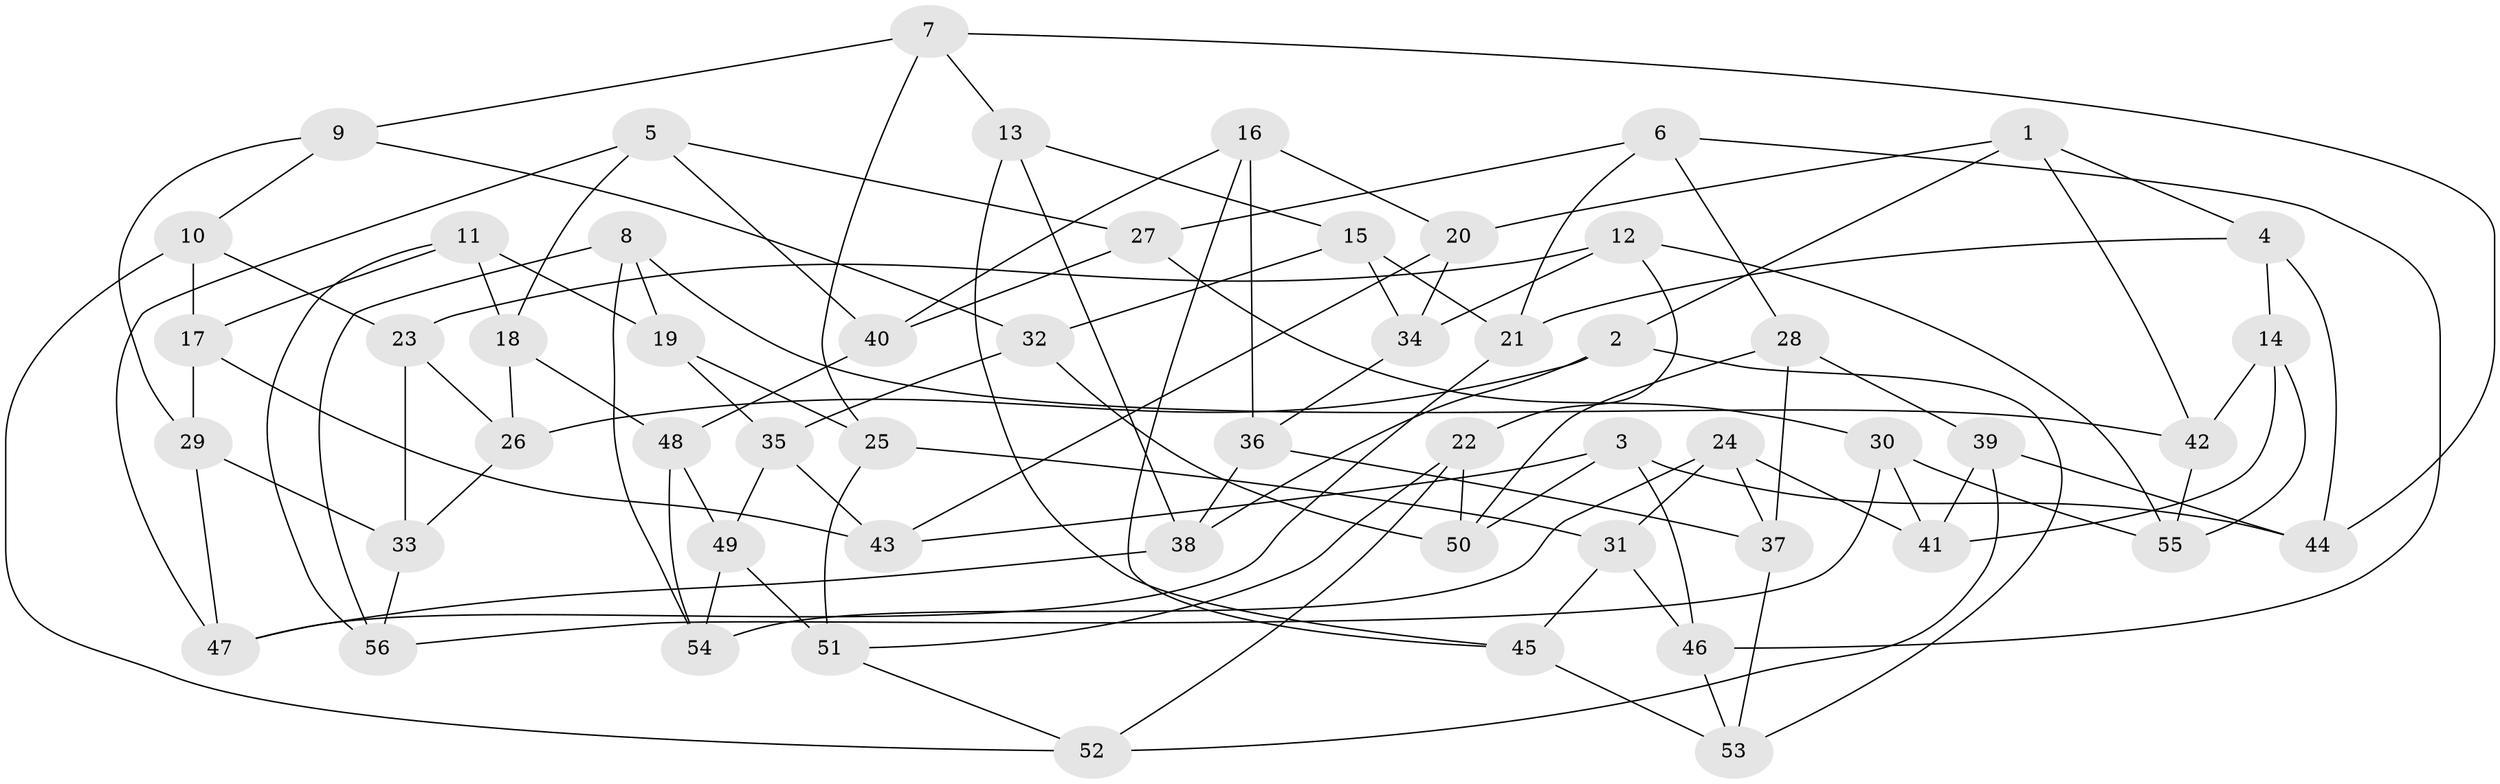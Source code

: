 // Generated by graph-tools (version 1.1) at 2025/26/03/09/25 03:26:53]
// undirected, 56 vertices, 112 edges
graph export_dot {
graph [start="1"]
  node [color=gray90,style=filled];
  1;
  2;
  3;
  4;
  5;
  6;
  7;
  8;
  9;
  10;
  11;
  12;
  13;
  14;
  15;
  16;
  17;
  18;
  19;
  20;
  21;
  22;
  23;
  24;
  25;
  26;
  27;
  28;
  29;
  30;
  31;
  32;
  33;
  34;
  35;
  36;
  37;
  38;
  39;
  40;
  41;
  42;
  43;
  44;
  45;
  46;
  47;
  48;
  49;
  50;
  51;
  52;
  53;
  54;
  55;
  56;
  1 -- 20;
  1 -- 42;
  1 -- 4;
  1 -- 2;
  2 -- 26;
  2 -- 53;
  2 -- 38;
  3 -- 50;
  3 -- 44;
  3 -- 46;
  3 -- 43;
  4 -- 14;
  4 -- 21;
  4 -- 44;
  5 -- 47;
  5 -- 40;
  5 -- 27;
  5 -- 18;
  6 -- 21;
  6 -- 27;
  6 -- 46;
  6 -- 28;
  7 -- 44;
  7 -- 13;
  7 -- 9;
  7 -- 25;
  8 -- 54;
  8 -- 42;
  8 -- 19;
  8 -- 56;
  9 -- 29;
  9 -- 10;
  9 -- 32;
  10 -- 23;
  10 -- 17;
  10 -- 52;
  11 -- 17;
  11 -- 18;
  11 -- 56;
  11 -- 19;
  12 -- 22;
  12 -- 34;
  12 -- 55;
  12 -- 23;
  13 -- 15;
  13 -- 38;
  13 -- 45;
  14 -- 41;
  14 -- 55;
  14 -- 42;
  15 -- 32;
  15 -- 34;
  15 -- 21;
  16 -- 20;
  16 -- 45;
  16 -- 40;
  16 -- 36;
  17 -- 29;
  17 -- 43;
  18 -- 26;
  18 -- 48;
  19 -- 35;
  19 -- 25;
  20 -- 34;
  20 -- 43;
  21 -- 47;
  22 -- 50;
  22 -- 52;
  22 -- 51;
  23 -- 26;
  23 -- 33;
  24 -- 37;
  24 -- 41;
  24 -- 54;
  24 -- 31;
  25 -- 51;
  25 -- 31;
  26 -- 33;
  27 -- 30;
  27 -- 40;
  28 -- 50;
  28 -- 37;
  28 -- 39;
  29 -- 47;
  29 -- 33;
  30 -- 41;
  30 -- 56;
  30 -- 55;
  31 -- 45;
  31 -- 46;
  32 -- 50;
  32 -- 35;
  33 -- 56;
  34 -- 36;
  35 -- 49;
  35 -- 43;
  36 -- 37;
  36 -- 38;
  37 -- 53;
  38 -- 47;
  39 -- 52;
  39 -- 41;
  39 -- 44;
  40 -- 48;
  42 -- 55;
  45 -- 53;
  46 -- 53;
  48 -- 54;
  48 -- 49;
  49 -- 51;
  49 -- 54;
  51 -- 52;
}
